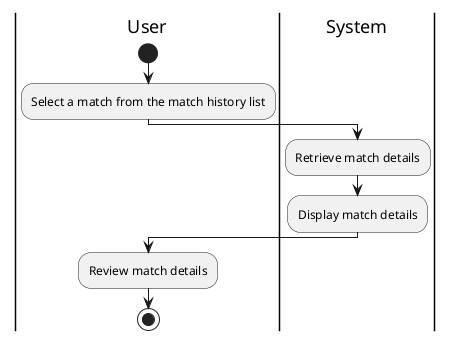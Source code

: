 @startuml "View match history detail activity diagram"
|User|
start
:Select a match from the match history list;

|System|
:Retrieve match details;
:Display match details;

|User|
:Review match details;
stop
@enduml
